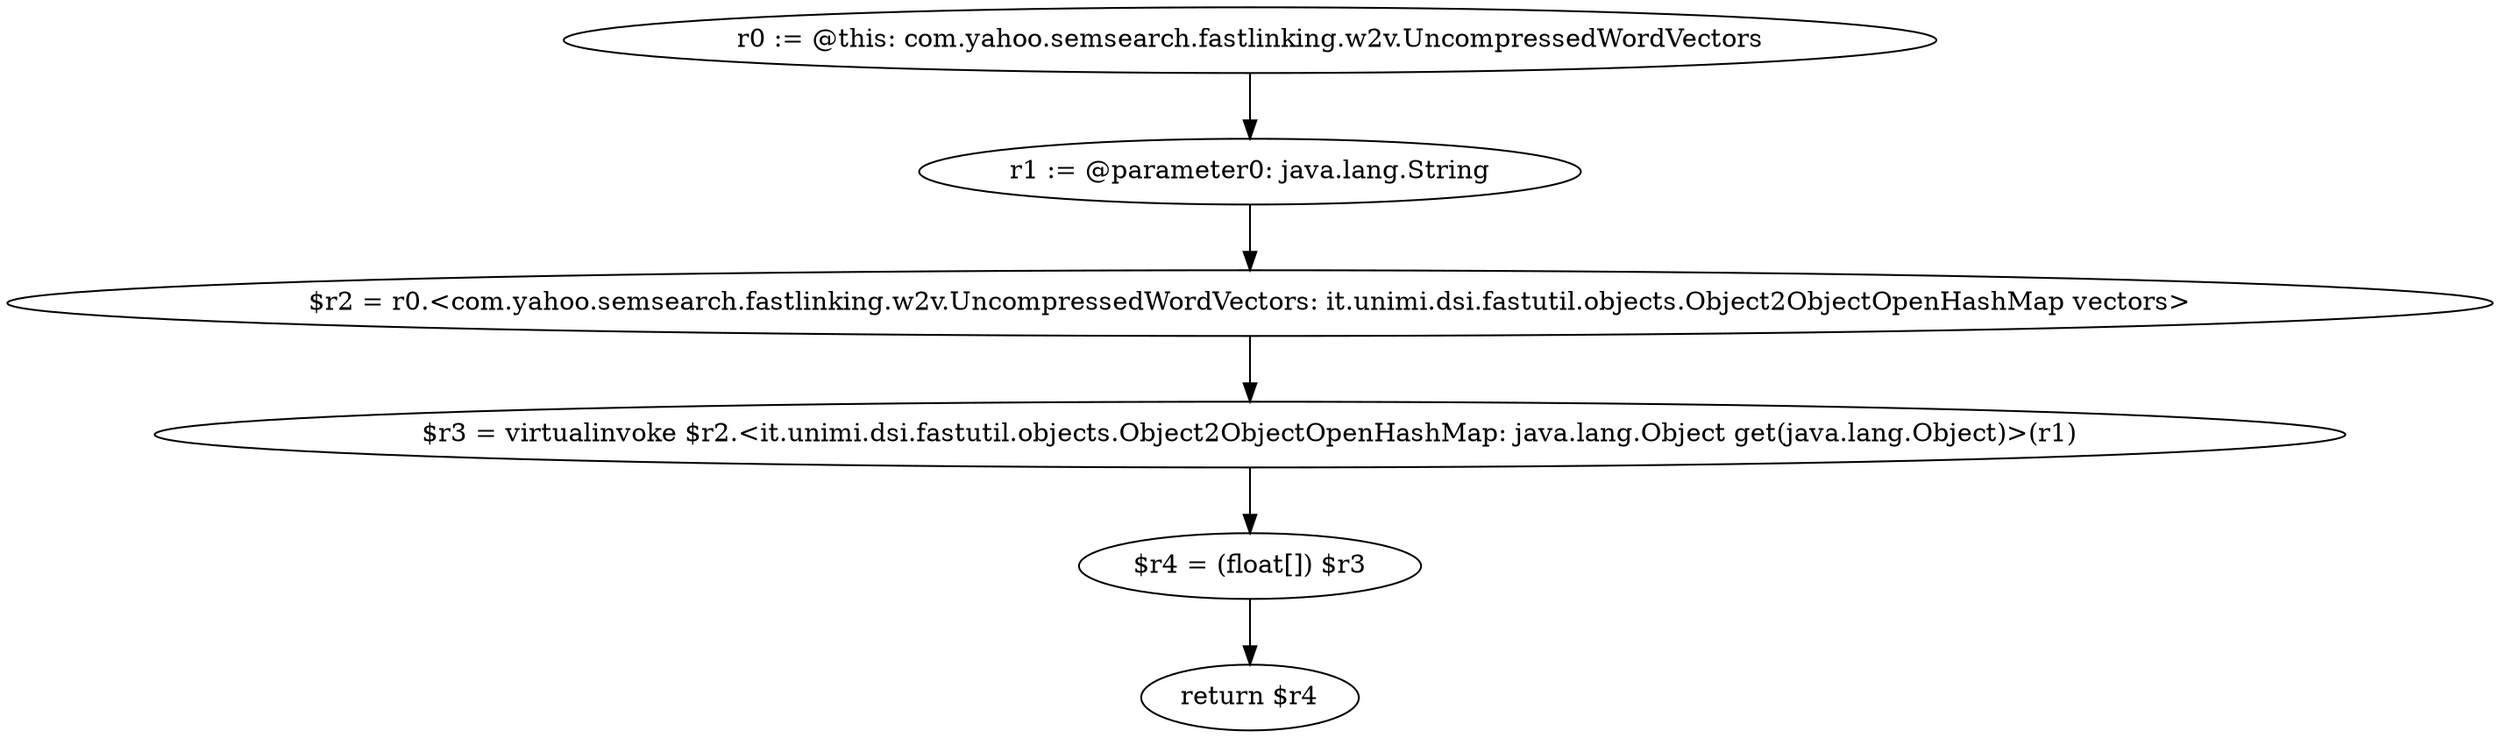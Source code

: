 digraph "unitGraph" {
    "r0 := @this: com.yahoo.semsearch.fastlinking.w2v.UncompressedWordVectors"
    "r1 := @parameter0: java.lang.String"
    "$r2 = r0.<com.yahoo.semsearch.fastlinking.w2v.UncompressedWordVectors: it.unimi.dsi.fastutil.objects.Object2ObjectOpenHashMap vectors>"
    "$r3 = virtualinvoke $r2.<it.unimi.dsi.fastutil.objects.Object2ObjectOpenHashMap: java.lang.Object get(java.lang.Object)>(r1)"
    "$r4 = (float[]) $r3"
    "return $r4"
    "r0 := @this: com.yahoo.semsearch.fastlinking.w2v.UncompressedWordVectors"->"r1 := @parameter0: java.lang.String";
    "r1 := @parameter0: java.lang.String"->"$r2 = r0.<com.yahoo.semsearch.fastlinking.w2v.UncompressedWordVectors: it.unimi.dsi.fastutil.objects.Object2ObjectOpenHashMap vectors>";
    "$r2 = r0.<com.yahoo.semsearch.fastlinking.w2v.UncompressedWordVectors: it.unimi.dsi.fastutil.objects.Object2ObjectOpenHashMap vectors>"->"$r3 = virtualinvoke $r2.<it.unimi.dsi.fastutil.objects.Object2ObjectOpenHashMap: java.lang.Object get(java.lang.Object)>(r1)";
    "$r3 = virtualinvoke $r2.<it.unimi.dsi.fastutil.objects.Object2ObjectOpenHashMap: java.lang.Object get(java.lang.Object)>(r1)"->"$r4 = (float[]) $r3";
    "$r4 = (float[]) $r3"->"return $r4";
}
